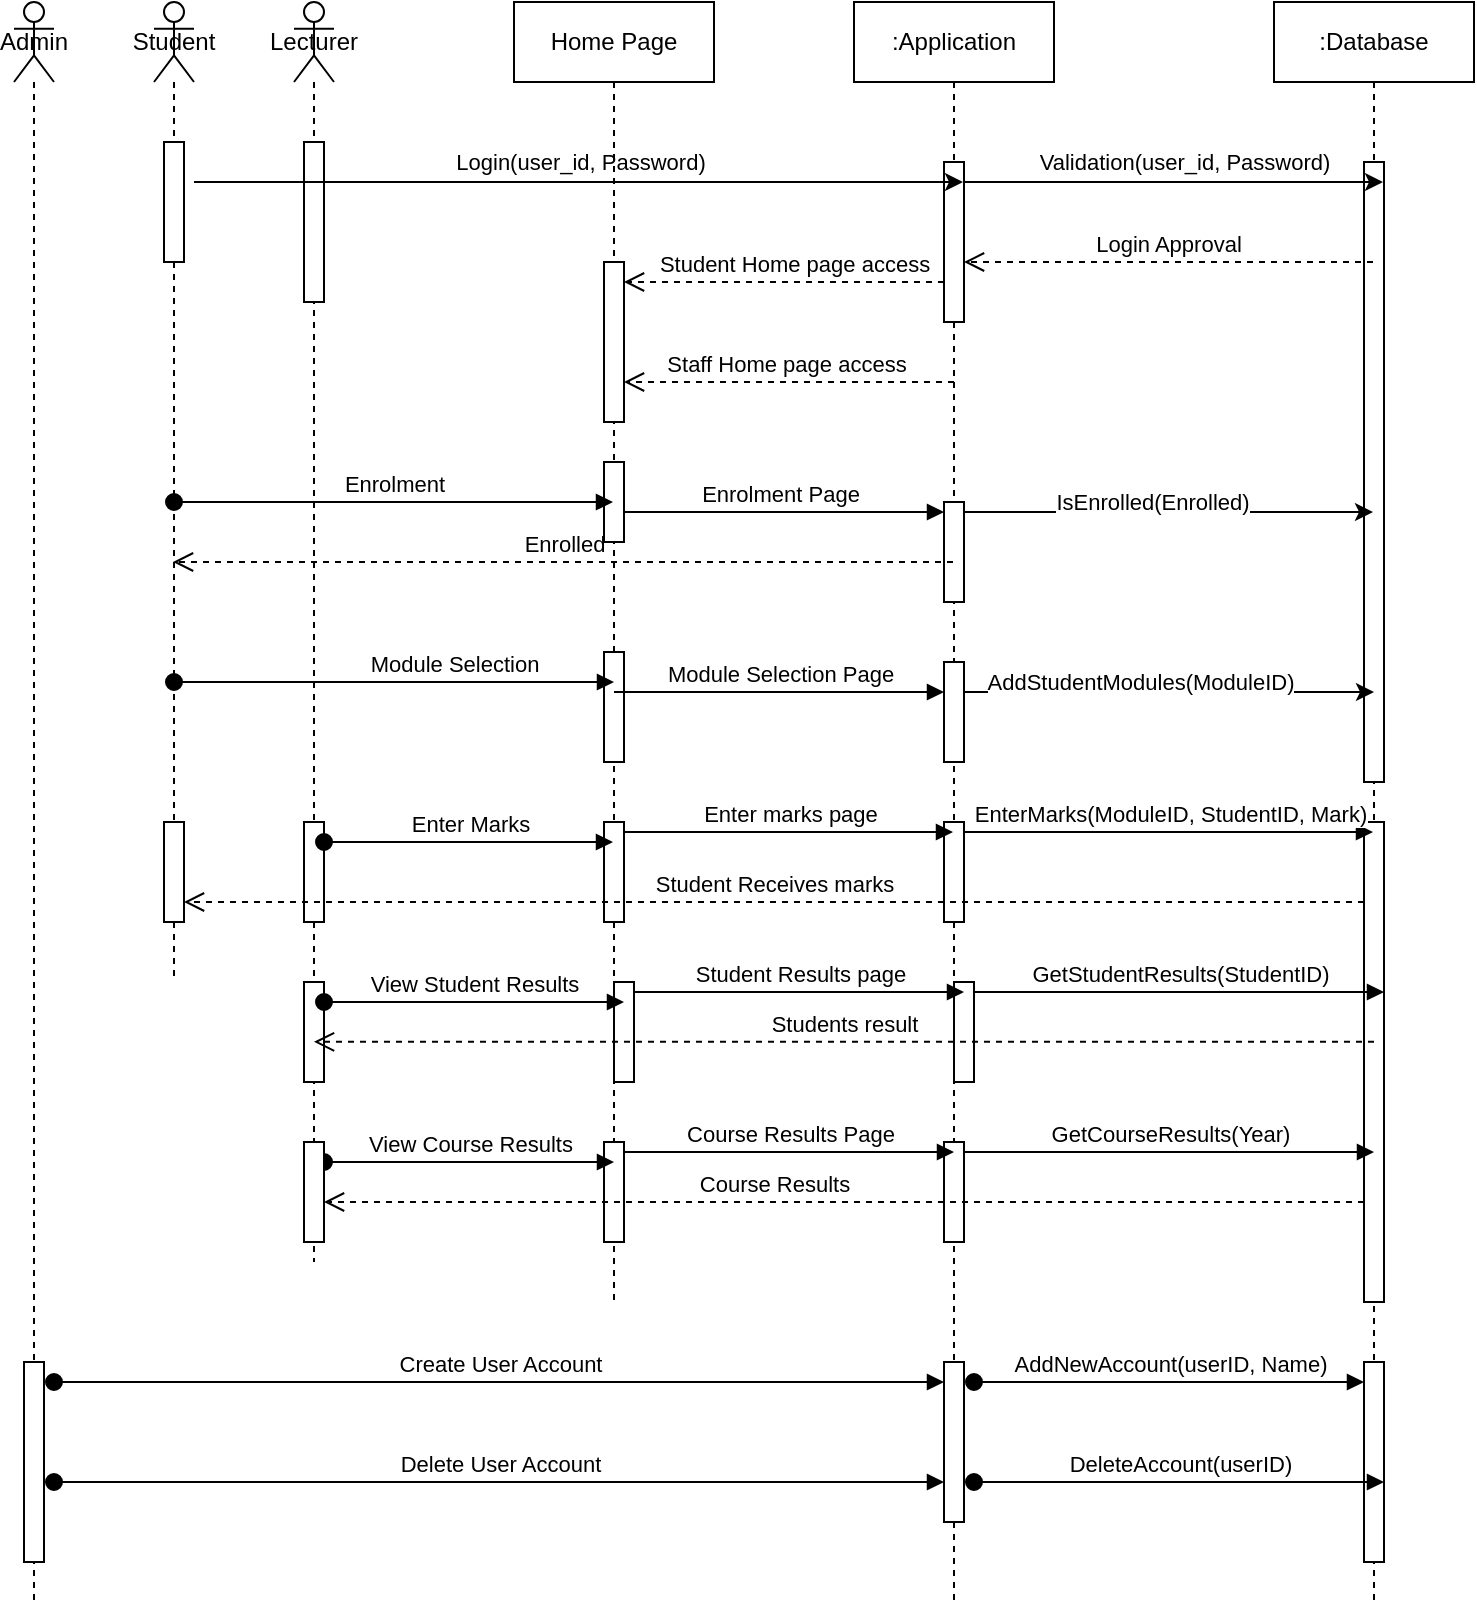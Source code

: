 <mxfile version="24.7.17">
  <diagram name="Page-1" id="2YBvvXClWsGukQMizWep">
    <mxGraphModel dx="1666" dy="747" grid="1" gridSize="10" guides="1" tooltips="1" connect="1" arrows="1" fold="1" page="1" pageScale="1" pageWidth="850" pageHeight="1100" math="0" shadow="0">
      <root>
        <mxCell id="0" />
        <mxCell id="1" parent="0" />
        <mxCell id="pZKHLVV2I5eYefhVrAUv-19" value="Student" style="shape=umlLifeline;perimeter=lifelinePerimeter;whiteSpace=wrap;html=1;container=1;dropTarget=0;collapsible=0;recursiveResize=0;outlineConnect=0;portConstraint=eastwest;newEdgeStyle={&quot;curved&quot;:0,&quot;rounded&quot;:0};participant=umlActor;" parent="1" vertex="1">
          <mxGeometry x="100" y="40" width="20" height="490" as="geometry" />
        </mxCell>
        <mxCell id="pZKHLVV2I5eYefhVrAUv-11" value="" style="html=1;points=[[0,0,0,0,5],[0,1,0,0,-5],[1,0,0,0,5],[1,1,0,0,-5]];perimeter=orthogonalPerimeter;outlineConnect=0;targetShapes=umlLifeline;portConstraint=eastwest;newEdgeStyle={&quot;curved&quot;:0,&quot;rounded&quot;:0};" parent="pZKHLVV2I5eYefhVrAUv-19" vertex="1">
          <mxGeometry x="5" y="70" width="10" height="60" as="geometry" />
        </mxCell>
        <mxCell id="qJ39X5yKAE_ROgauwuPq-9" value="" style="html=1;points=[[0,0,0,0,5],[0,1,0,0,-5],[1,0,0,0,5],[1,1,0,0,-5]];perimeter=orthogonalPerimeter;outlineConnect=0;targetShapes=umlLifeline;portConstraint=eastwest;newEdgeStyle={&quot;curved&quot;:0,&quot;rounded&quot;:0};" vertex="1" parent="pZKHLVV2I5eYefhVrAUv-19">
          <mxGeometry x="5" y="410" width="10" height="50" as="geometry" />
        </mxCell>
        <mxCell id="pZKHLVV2I5eYefhVrAUv-20" value="Lecturer" style="shape=umlLifeline;perimeter=lifelinePerimeter;whiteSpace=wrap;html=1;container=1;dropTarget=0;collapsible=0;recursiveResize=0;outlineConnect=0;portConstraint=eastwest;newEdgeStyle={&quot;curved&quot;:0,&quot;rounded&quot;:0};participant=umlActor;" parent="1" vertex="1">
          <mxGeometry x="170" y="40" width="20" height="630" as="geometry" />
        </mxCell>
        <mxCell id="pZKHLVV2I5eYefhVrAUv-25" value="" style="html=1;points=[[0,0,0,0,5],[0,1,0,0,-5],[1,0,0,0,5],[1,1,0,0,-5]];perimeter=orthogonalPerimeter;outlineConnect=0;targetShapes=umlLifeline;portConstraint=eastwest;newEdgeStyle={&quot;curved&quot;:0,&quot;rounded&quot;:0};" parent="pZKHLVV2I5eYefhVrAUv-20" vertex="1">
          <mxGeometry x="5" y="70" width="10" height="80" as="geometry" />
        </mxCell>
        <mxCell id="qJ39X5yKAE_ROgauwuPq-2" value="" style="html=1;points=[[0,0,0,0,5],[0,1,0,0,-5],[1,0,0,0,5],[1,1,0,0,-5]];perimeter=orthogonalPerimeter;outlineConnect=0;targetShapes=umlLifeline;portConstraint=eastwest;newEdgeStyle={&quot;curved&quot;:0,&quot;rounded&quot;:0};" vertex="1" parent="pZKHLVV2I5eYefhVrAUv-20">
          <mxGeometry x="5" y="410" width="10" height="50" as="geometry" />
        </mxCell>
        <mxCell id="qJ39X5yKAE_ROgauwuPq-13" value="" style="html=1;points=[[0,0,0,0,5],[0,1,0,0,-5],[1,0,0,0,5],[1,1,0,0,-5]];perimeter=orthogonalPerimeter;outlineConnect=0;targetShapes=umlLifeline;portConstraint=eastwest;newEdgeStyle={&quot;curved&quot;:0,&quot;rounded&quot;:0};" vertex="1" parent="pZKHLVV2I5eYefhVrAUv-20">
          <mxGeometry x="5" y="490" width="10" height="50" as="geometry" />
        </mxCell>
        <mxCell id="pZKHLVV2I5eYefhVrAUv-21" value="Admin" style="shape=umlLifeline;perimeter=lifelinePerimeter;whiteSpace=wrap;html=1;container=1;dropTarget=0;collapsible=0;recursiveResize=0;outlineConnect=0;portConstraint=eastwest;newEdgeStyle={&quot;curved&quot;:0,&quot;rounded&quot;:0};participant=umlActor;" parent="1" vertex="1">
          <mxGeometry x="30" y="40" width="20" height="800" as="geometry" />
        </mxCell>
        <mxCell id="qJ39X5yKAE_ROgauwuPq-30" value="" style="html=1;points=[[0,0,0,0,5],[0,1,0,0,-5],[1,0,0,0,5],[1,1,0,0,-5]];perimeter=orthogonalPerimeter;outlineConnect=0;targetShapes=umlLifeline;portConstraint=eastwest;newEdgeStyle={&quot;curved&quot;:0,&quot;rounded&quot;:0};" vertex="1" parent="pZKHLVV2I5eYefhVrAUv-21">
          <mxGeometry x="5" y="680" width="10" height="100" as="geometry" />
        </mxCell>
        <mxCell id="pZKHLVV2I5eYefhVrAUv-22" value=":Application" style="shape=umlLifeline;perimeter=lifelinePerimeter;whiteSpace=wrap;html=1;container=1;dropTarget=0;collapsible=0;recursiveResize=0;outlineConnect=0;portConstraint=eastwest;newEdgeStyle={&quot;curved&quot;:0,&quot;rounded&quot;:0};" parent="1" vertex="1">
          <mxGeometry x="450" y="40" width="100" height="800" as="geometry" />
        </mxCell>
        <mxCell id="pZKHLVV2I5eYefhVrAUv-14" value="" style="html=1;points=[[0,0,0,0,5],[0,1,0,0,-5],[1,0,0,0,5],[1,1,0,0,-5]];perimeter=orthogonalPerimeter;outlineConnect=0;targetShapes=umlLifeline;portConstraint=eastwest;newEdgeStyle={&quot;curved&quot;:0,&quot;rounded&quot;:0};" parent="pZKHLVV2I5eYefhVrAUv-22" vertex="1">
          <mxGeometry x="45" y="80" width="10" height="80" as="geometry" />
        </mxCell>
        <mxCell id="pZKHLVV2I5eYefhVrAUv-33" value="" style="html=1;points=[[0,0,0,0,5],[0,1,0,0,-5],[1,0,0,0,5],[1,1,0,0,-5]];perimeter=orthogonalPerimeter;outlineConnect=0;targetShapes=umlLifeline;portConstraint=eastwest;newEdgeStyle={&quot;curved&quot;:0,&quot;rounded&quot;:0};" parent="pZKHLVV2I5eYefhVrAUv-22" vertex="1">
          <mxGeometry x="45" y="250" width="10" height="50" as="geometry" />
        </mxCell>
        <mxCell id="pZKHLVV2I5eYefhVrAUv-46" value="" style="html=1;points=[[0,0,0,0,5],[0,1,0,0,-5],[1,0,0,0,5],[1,1,0,0,-5]];perimeter=orthogonalPerimeter;outlineConnect=0;targetShapes=umlLifeline;portConstraint=eastwest;newEdgeStyle={&quot;curved&quot;:0,&quot;rounded&quot;:0};" parent="pZKHLVV2I5eYefhVrAUv-22" vertex="1">
          <mxGeometry x="45" y="330" width="10" height="50" as="geometry" />
        </mxCell>
        <mxCell id="qJ39X5yKAE_ROgauwuPq-5" value="" style="html=1;points=[[0,0,0,0,5],[0,1,0,0,-5],[1,0,0,0,5],[1,1,0,0,-5]];perimeter=orthogonalPerimeter;outlineConnect=0;targetShapes=umlLifeline;portConstraint=eastwest;newEdgeStyle={&quot;curved&quot;:0,&quot;rounded&quot;:0};" vertex="1" parent="pZKHLVV2I5eYefhVrAUv-22">
          <mxGeometry x="45" y="410" width="10" height="50" as="geometry" />
        </mxCell>
        <mxCell id="qJ39X5yKAE_ROgauwuPq-32" value="" style="html=1;points=[[0,0,0,0,5],[0,1,0,0,-5],[1,0,0,0,5],[1,1,0,0,-5]];perimeter=orthogonalPerimeter;outlineConnect=0;targetShapes=umlLifeline;portConstraint=eastwest;newEdgeStyle={&quot;curved&quot;:0,&quot;rounded&quot;:0};" vertex="1" parent="pZKHLVV2I5eYefhVrAUv-22">
          <mxGeometry x="45" y="680" width="10" height="80" as="geometry" />
        </mxCell>
        <mxCell id="pZKHLVV2I5eYefhVrAUv-24" value=":Database" style="shape=umlLifeline;perimeter=lifelinePerimeter;whiteSpace=wrap;html=1;container=1;dropTarget=0;collapsible=0;recursiveResize=0;outlineConnect=0;portConstraint=eastwest;newEdgeStyle={&quot;curved&quot;:0,&quot;rounded&quot;:0};" parent="1" vertex="1">
          <mxGeometry x="660" y="40" width="100" height="800" as="geometry" />
        </mxCell>
        <mxCell id="pZKHLVV2I5eYefhVrAUv-23" value="" style="html=1;points=[[0,0,0,0,5],[0,1,0,0,-5],[1,0,0,0,5],[1,1,0,0,-5]];perimeter=orthogonalPerimeter;outlineConnect=0;targetShapes=umlLifeline;portConstraint=eastwest;newEdgeStyle={&quot;curved&quot;:0,&quot;rounded&quot;:0};" parent="pZKHLVV2I5eYefhVrAUv-24" vertex="1">
          <mxGeometry x="45" y="80" width="10" height="310" as="geometry" />
        </mxCell>
        <mxCell id="qJ39X5yKAE_ROgauwuPq-8" value="" style="html=1;points=[[0,0,0,0,5],[0,1,0,0,-5],[1,0,0,0,5],[1,1,0,0,-5]];perimeter=orthogonalPerimeter;outlineConnect=0;targetShapes=umlLifeline;portConstraint=eastwest;newEdgeStyle={&quot;curved&quot;:0,&quot;rounded&quot;:0};" vertex="1" parent="pZKHLVV2I5eYefhVrAUv-24">
          <mxGeometry x="45" y="410" width="10" height="240" as="geometry" />
        </mxCell>
        <mxCell id="qJ39X5yKAE_ROgauwuPq-29" value="" style="html=1;points=[[0,0,0,0,5],[0,1,0,0,-5],[1,0,0,0,5],[1,1,0,0,-5]];perimeter=orthogonalPerimeter;outlineConnect=0;targetShapes=umlLifeline;portConstraint=eastwest;newEdgeStyle={&quot;curved&quot;:0,&quot;rounded&quot;:0};" vertex="1" parent="pZKHLVV2I5eYefhVrAUv-24">
          <mxGeometry x="45" y="680" width="10" height="100" as="geometry" />
        </mxCell>
        <mxCell id="pZKHLVV2I5eYefhVrAUv-27" style="edgeStyle=orthogonalEdgeStyle;rounded=0;orthogonalLoop=1;jettySize=auto;html=1;curved=0;" parent="1" source="pZKHLVV2I5eYefhVrAUv-14" edge="1">
          <mxGeometry relative="1" as="geometry">
            <mxPoint x="714.5" y="130" as="targetPoint" />
            <Array as="points">
              <mxPoint x="575" y="130" />
              <mxPoint x="575" y="130" />
            </Array>
          </mxGeometry>
        </mxCell>
        <mxCell id="pZKHLVV2I5eYefhVrAUv-28" value="Validation(user_id, Password)" style="edgeLabel;html=1;align=center;verticalAlign=middle;resizable=0;points=[];" parent="pZKHLVV2I5eYefhVrAUv-27" vertex="1" connectable="0">
          <mxGeometry x="0.116" relative="1" as="geometry">
            <mxPoint x="-7" y="-10" as="offset" />
          </mxGeometry>
        </mxCell>
        <mxCell id="pZKHLVV2I5eYefhVrAUv-12" style="edgeStyle=orthogonalEdgeStyle;rounded=0;orthogonalLoop=1;jettySize=auto;html=1;curved=0;" parent="1" edge="1">
          <mxGeometry relative="1" as="geometry">
            <mxPoint x="504.5" y="130" as="targetPoint" />
            <mxPoint x="120" y="130" as="sourcePoint" />
            <Array as="points">
              <mxPoint x="395" y="130" />
              <mxPoint x="395" y="130" />
            </Array>
          </mxGeometry>
        </mxCell>
        <mxCell id="pZKHLVV2I5eYefhVrAUv-13" value="Login(user_id, Password)" style="edgeLabel;html=1;align=center;verticalAlign=middle;resizable=0;points=[];" parent="pZKHLVV2I5eYefhVrAUv-12" vertex="1" connectable="0">
          <mxGeometry x="-0.052" y="-1" relative="1" as="geometry">
            <mxPoint x="10" y="-11" as="offset" />
          </mxGeometry>
        </mxCell>
        <mxCell id="pZKHLVV2I5eYefhVrAUv-29" value="Student Home page access" style="html=1;verticalAlign=bottom;endArrow=open;dashed=1;endSize=8;curved=0;rounded=0;" parent="1" edge="1">
          <mxGeometry x="-0.062" relative="1" as="geometry">
            <mxPoint x="495" y="180" as="sourcePoint" />
            <mxPoint x="335" y="180" as="targetPoint" />
            <mxPoint as="offset" />
          </mxGeometry>
        </mxCell>
        <mxCell id="pZKHLVV2I5eYefhVrAUv-34" value="Enrolment Page" style="html=1;verticalAlign=bottom;endArrow=block;curved=0;rounded=0;entryX=0;entryY=0;entryDx=0;entryDy=5;" parent="1" target="pZKHLVV2I5eYefhVrAUv-33" edge="1">
          <mxGeometry relative="1" as="geometry">
            <mxPoint x="329.5" y="295" as="sourcePoint" />
          </mxGeometry>
        </mxCell>
        <mxCell id="pZKHLVV2I5eYefhVrAUv-39" value="Staff Home page access" style="html=1;verticalAlign=bottom;endArrow=open;dashed=1;endSize=8;curved=0;rounded=0;exitX=0.5;exitY=0.75;exitDx=0;exitDy=0;exitPerimeter=0;" parent="1" edge="1">
          <mxGeometry x="0.026" relative="1" as="geometry">
            <mxPoint x="500" y="230" as="sourcePoint" />
            <mxPoint x="335" y="230" as="targetPoint" />
            <mxPoint as="offset" />
          </mxGeometry>
        </mxCell>
        <mxCell id="pZKHLVV2I5eYefhVrAUv-40" value="Login Approval" style="html=1;verticalAlign=bottom;endArrow=open;dashed=1;endSize=8;curved=0;rounded=0;" parent="1" source="pZKHLVV2I5eYefhVrAUv-24" target="pZKHLVV2I5eYefhVrAUv-14" edge="1">
          <mxGeometry relative="1" as="geometry">
            <mxPoint x="620" y="170" as="sourcePoint" />
            <mxPoint x="540" y="170" as="targetPoint" />
            <Array as="points">
              <mxPoint x="580" y="170" />
            </Array>
          </mxGeometry>
        </mxCell>
        <mxCell id="pZKHLVV2I5eYefhVrAUv-41" style="edgeStyle=orthogonalEdgeStyle;rounded=0;orthogonalLoop=1;jettySize=auto;html=1;curved=0;exitX=1;exitY=0;exitDx=0;exitDy=5;exitPerimeter=0;" parent="1" source="pZKHLVV2I5eYefhVrAUv-33" edge="1">
          <mxGeometry relative="1" as="geometry">
            <mxPoint x="709.5" y="295" as="targetPoint" />
            <Array as="points">
              <mxPoint x="640" y="295" />
              <mxPoint x="640" y="295" />
            </Array>
          </mxGeometry>
        </mxCell>
        <mxCell id="pZKHLVV2I5eYefhVrAUv-42" value="IsEnrolled(Enrolled)" style="edgeLabel;html=1;align=center;verticalAlign=middle;resizable=0;points=[];" parent="pZKHLVV2I5eYefhVrAUv-41" vertex="1" connectable="0">
          <mxGeometry x="-0.088" y="-1" relative="1" as="geometry">
            <mxPoint y="-6" as="offset" />
          </mxGeometry>
        </mxCell>
        <mxCell id="pZKHLVV2I5eYefhVrAUv-35" value="Enrolled" style="html=1;verticalAlign=bottom;endArrow=open;dashed=1;endSize=8;curved=0;rounded=0;" parent="1" edge="1">
          <mxGeometry relative="1" as="geometry">
            <mxPoint x="109.5" y="320" as="targetPoint" />
            <mxPoint x="499.5" y="320" as="sourcePoint" />
          </mxGeometry>
        </mxCell>
        <mxCell id="pZKHLVV2I5eYefhVrAUv-43" value="Home Page" style="shape=umlLifeline;perimeter=lifelinePerimeter;whiteSpace=wrap;html=1;container=1;dropTarget=0;collapsible=0;recursiveResize=0;outlineConnect=0;portConstraint=eastwest;newEdgeStyle={&quot;curved&quot;:0,&quot;rounded&quot;:0};" parent="1" vertex="1">
          <mxGeometry x="280" y="40" width="100" height="650" as="geometry" />
        </mxCell>
        <mxCell id="pZKHLVV2I5eYefhVrAUv-44" value="" style="html=1;points=[[0,0,0,0,5],[0,1,0,0,-5],[1,0,0,0,5],[1,1,0,0,-5]];perimeter=orthogonalPerimeter;outlineConnect=0;targetShapes=umlLifeline;portConstraint=eastwest;newEdgeStyle={&quot;curved&quot;:0,&quot;rounded&quot;:0};" parent="pZKHLVV2I5eYefhVrAUv-43" vertex="1">
          <mxGeometry x="45" y="130" width="10" height="80" as="geometry" />
        </mxCell>
        <mxCell id="pZKHLVV2I5eYefhVrAUv-45" value="" style="html=1;points=[[0,0,0,0,5],[0,1,0,0,-5],[1,0,0,0,5],[1,1,0,0,-5]];perimeter=orthogonalPerimeter;outlineConnect=0;targetShapes=umlLifeline;portConstraint=eastwest;newEdgeStyle={&quot;curved&quot;:0,&quot;rounded&quot;:0};" parent="pZKHLVV2I5eYefhVrAUv-43" vertex="1">
          <mxGeometry x="45" y="230" width="10" height="40" as="geometry" />
        </mxCell>
        <mxCell id="pZKHLVV2I5eYefhVrAUv-51" value="" style="html=1;points=[[0,0,0,0,5],[0,1,0,0,-5],[1,0,0,0,5],[1,1,0,0,-5]];perimeter=orthogonalPerimeter;outlineConnect=0;targetShapes=umlLifeline;portConstraint=eastwest;newEdgeStyle={&quot;curved&quot;:0,&quot;rounded&quot;:0};" parent="pZKHLVV2I5eYefhVrAUv-43" vertex="1">
          <mxGeometry x="45" y="325" width="10" height="55" as="geometry" />
        </mxCell>
        <mxCell id="qJ39X5yKAE_ROgauwuPq-4" value="" style="html=1;points=[[0,0,0,0,5],[0,1,0,0,-5],[1,0,0,0,5],[1,1,0,0,-5]];perimeter=orthogonalPerimeter;outlineConnect=0;targetShapes=umlLifeline;portConstraint=eastwest;newEdgeStyle={&quot;curved&quot;:0,&quot;rounded&quot;:0};" vertex="1" parent="pZKHLVV2I5eYefhVrAUv-43">
          <mxGeometry x="45" y="410" width="10" height="50" as="geometry" />
        </mxCell>
        <mxCell id="pZKHLVV2I5eYefhVrAUv-47" value="Module Selection Page" style="html=1;verticalAlign=bottom;endArrow=block;curved=0;rounded=0;" parent="1" target="pZKHLVV2I5eYefhVrAUv-46" edge="1">
          <mxGeometry relative="1" as="geometry">
            <mxPoint x="330" y="385" as="sourcePoint" />
            <mxPoint x="490" y="385" as="targetPoint" />
          </mxGeometry>
        </mxCell>
        <mxCell id="pZKHLVV2I5eYefhVrAUv-48" style="edgeStyle=orthogonalEdgeStyle;rounded=0;orthogonalLoop=1;jettySize=auto;html=1;curved=0;exitX=1;exitY=0;exitDx=0;exitDy=5;exitPerimeter=0;" parent="1" source="pZKHLVV2I5eYefhVrAUv-46" edge="1">
          <mxGeometry relative="1" as="geometry">
            <mxPoint x="710" y="385" as="targetPoint" />
            <Array as="points">
              <mxPoint x="640.5" y="385" />
              <mxPoint x="640.5" y="385" />
            </Array>
          </mxGeometry>
        </mxCell>
        <mxCell id="pZKHLVV2I5eYefhVrAUv-49" value="AddStudentModules(ModuleID)" style="edgeLabel;html=1;align=center;verticalAlign=middle;resizable=0;points=[];" parent="pZKHLVV2I5eYefhVrAUv-48" vertex="1" connectable="0">
          <mxGeometry x="-0.088" y="-1" relative="1" as="geometry">
            <mxPoint y="-6" as="offset" />
          </mxGeometry>
        </mxCell>
        <mxCell id="pZKHLVV2I5eYefhVrAUv-52" value="Enrolment" style="html=1;verticalAlign=bottom;startArrow=oval;startFill=1;endArrow=block;startSize=8;curved=0;rounded=0;" parent="1" target="pZKHLVV2I5eYefhVrAUv-43" edge="1">
          <mxGeometry width="60" relative="1" as="geometry">
            <mxPoint x="110" y="290" as="sourcePoint" />
            <mxPoint x="170" y="290" as="targetPoint" />
          </mxGeometry>
        </mxCell>
        <mxCell id="pZKHLVV2I5eYefhVrAUv-53" value="Module Selection" style="html=1;verticalAlign=bottom;startArrow=oval;startFill=1;endArrow=block;startSize=8;curved=0;rounded=0;" parent="1" edge="1">
          <mxGeometry x="0.273" width="60" relative="1" as="geometry">
            <mxPoint x="110" y="380" as="sourcePoint" />
            <mxPoint x="330" y="380" as="targetPoint" />
            <mxPoint as="offset" />
          </mxGeometry>
        </mxCell>
        <mxCell id="qJ39X5yKAE_ROgauwuPq-3" value="Enter Marks" style="html=1;verticalAlign=bottom;startArrow=oval;startFill=1;endArrow=block;startSize=8;curved=0;rounded=0;" edge="1" parent="1" source="qJ39X5yKAE_ROgauwuPq-2" target="pZKHLVV2I5eYefhVrAUv-43">
          <mxGeometry width="60" relative="1" as="geometry">
            <mxPoint x="210" y="460" as="sourcePoint" />
            <mxPoint x="270" y="460" as="targetPoint" />
            <Array as="points">
              <mxPoint x="260" y="460" />
            </Array>
          </mxGeometry>
        </mxCell>
        <mxCell id="qJ39X5yKAE_ROgauwuPq-6" value="Enter marks page" style="html=1;verticalAlign=bottom;endArrow=block;curved=0;rounded=0;exitX=1;exitY=0;exitDx=0;exitDy=5;exitPerimeter=0;" edge="1" parent="1" source="qJ39X5yKAE_ROgauwuPq-4" target="pZKHLVV2I5eYefhVrAUv-22">
          <mxGeometry width="80" relative="1" as="geometry">
            <mxPoint x="360" y="460" as="sourcePoint" />
            <mxPoint x="440" y="460" as="targetPoint" />
          </mxGeometry>
        </mxCell>
        <mxCell id="qJ39X5yKAE_ROgauwuPq-7" value="EnterMarks(ModuleID, StudentID, Mark)" style="html=1;verticalAlign=bottom;endArrow=block;curved=0;rounded=0;exitX=1;exitY=0;exitDx=0;exitDy=5;exitPerimeter=0;" edge="1" parent="1" source="qJ39X5yKAE_ROgauwuPq-5" target="pZKHLVV2I5eYefhVrAUv-24">
          <mxGeometry width="80" relative="1" as="geometry">
            <mxPoint x="510" y="460" as="sourcePoint" />
            <mxPoint x="650" y="460" as="targetPoint" />
          </mxGeometry>
        </mxCell>
        <mxCell id="qJ39X5yKAE_ROgauwuPq-10" value="Student Receives marks" style="html=1;verticalAlign=bottom;endArrow=open;dashed=1;endSize=8;curved=0;rounded=0;entryX=1;entryY=1;entryDx=0;entryDy=-5;entryPerimeter=0;" edge="1" parent="1">
          <mxGeometry relative="1" as="geometry">
            <mxPoint x="705" y="490" as="sourcePoint" />
            <mxPoint x="115" y="490" as="targetPoint" />
          </mxGeometry>
        </mxCell>
        <mxCell id="qJ39X5yKAE_ROgauwuPq-14" value="" style="html=1;points=[[0,0,0,0,5],[0,1,0,0,-5],[1,0,0,0,5],[1,1,0,0,-5]];perimeter=orthogonalPerimeter;outlineConnect=0;targetShapes=umlLifeline;portConstraint=eastwest;newEdgeStyle={&quot;curved&quot;:0,&quot;rounded&quot;:0};" vertex="1" parent="1">
          <mxGeometry x="500" y="530" width="10" height="50" as="geometry" />
        </mxCell>
        <mxCell id="qJ39X5yKAE_ROgauwuPq-15" value="" style="html=1;points=[[0,0,0,0,5],[0,1,0,0,-5],[1,0,0,0,5],[1,1,0,0,-5]];perimeter=orthogonalPerimeter;outlineConnect=0;targetShapes=umlLifeline;portConstraint=eastwest;newEdgeStyle={&quot;curved&quot;:0,&quot;rounded&quot;:0};" vertex="1" parent="1">
          <mxGeometry x="330" y="530" width="10" height="50" as="geometry" />
        </mxCell>
        <mxCell id="qJ39X5yKAE_ROgauwuPq-16" value="View Student Results" style="html=1;verticalAlign=bottom;startArrow=oval;startFill=1;endArrow=block;startSize=8;curved=0;rounded=0;" edge="1" parent="1" source="qJ39X5yKAE_ROgauwuPq-13">
          <mxGeometry width="60" relative="1" as="geometry">
            <mxPoint x="215" y="540" as="sourcePoint" />
            <mxPoint x="335" y="540" as="targetPoint" />
            <Array as="points">
              <mxPoint x="265" y="540" />
            </Array>
          </mxGeometry>
        </mxCell>
        <mxCell id="qJ39X5yKAE_ROgauwuPq-17" value="Student Results page" style="html=1;verticalAlign=bottom;endArrow=block;curved=0;rounded=0;exitX=1;exitY=0;exitDx=0;exitDy=5;exitPerimeter=0;" edge="1" parent="1" source="qJ39X5yKAE_ROgauwuPq-15">
          <mxGeometry width="80" relative="1" as="geometry">
            <mxPoint x="365" y="540" as="sourcePoint" />
            <mxPoint x="505" y="535" as="targetPoint" />
          </mxGeometry>
        </mxCell>
        <mxCell id="qJ39X5yKAE_ROgauwuPq-18" value="GetStudentResults(StudentID)" style="html=1;verticalAlign=bottom;endArrow=block;curved=0;rounded=0;exitX=1;exitY=0;exitDx=0;exitDy=5;exitPerimeter=0;" edge="1" parent="1" source="qJ39X5yKAE_ROgauwuPq-14">
          <mxGeometry width="80" relative="1" as="geometry">
            <mxPoint x="515" y="540" as="sourcePoint" />
            <mxPoint x="715" y="535" as="targetPoint" />
          </mxGeometry>
        </mxCell>
        <mxCell id="qJ39X5yKAE_ROgauwuPq-20" value="Students result" style="html=1;verticalAlign=bottom;endArrow=open;dashed=1;endSize=8;curved=0;rounded=0;exitX=0.5;exitY=0.458;exitDx=0;exitDy=0;exitPerimeter=0;" edge="1" parent="1" source="qJ39X5yKAE_ROgauwuPq-8" target="pZKHLVV2I5eYefhVrAUv-20">
          <mxGeometry relative="1" as="geometry">
            <mxPoint x="700" y="560" as="sourcePoint" />
            <mxPoint x="620" y="560" as="targetPoint" />
          </mxGeometry>
        </mxCell>
        <mxCell id="qJ39X5yKAE_ROgauwuPq-22" value="" style="html=1;points=[[0,0,0,0,5],[0,1,0,0,-5],[1,0,0,0,5],[1,1,0,0,-5]];perimeter=orthogonalPerimeter;outlineConnect=0;targetShapes=umlLifeline;portConstraint=eastwest;newEdgeStyle={&quot;curved&quot;:0,&quot;rounded&quot;:0};" vertex="1" parent="1">
          <mxGeometry x="495" y="610" width="10" height="50" as="geometry" />
        </mxCell>
        <mxCell id="qJ39X5yKAE_ROgauwuPq-23" value="" style="html=1;points=[[0,0,0,0,5],[0,1,0,0,-5],[1,0,0,0,5],[1,1,0,0,-5]];perimeter=orthogonalPerimeter;outlineConnect=0;targetShapes=umlLifeline;portConstraint=eastwest;newEdgeStyle={&quot;curved&quot;:0,&quot;rounded&quot;:0};" vertex="1" parent="1">
          <mxGeometry x="325" y="610" width="10" height="50" as="geometry" />
        </mxCell>
        <mxCell id="qJ39X5yKAE_ROgauwuPq-24" value="View Course Results" style="html=1;verticalAlign=bottom;startArrow=oval;startFill=1;endArrow=block;startSize=8;curved=0;rounded=0;" edge="1" parent="1" source="qJ39X5yKAE_ROgauwuPq-21">
          <mxGeometry width="60" relative="1" as="geometry">
            <mxPoint x="210" y="620" as="sourcePoint" />
            <mxPoint x="330" y="620" as="targetPoint" />
            <Array as="points">
              <mxPoint x="260" y="620" />
            </Array>
          </mxGeometry>
        </mxCell>
        <mxCell id="qJ39X5yKAE_ROgauwuPq-25" value="Course Results Page" style="html=1;verticalAlign=bottom;endArrow=block;curved=0;rounded=0;exitX=1;exitY=0;exitDx=0;exitDy=5;exitPerimeter=0;" edge="1" parent="1" source="qJ39X5yKAE_ROgauwuPq-23">
          <mxGeometry width="80" relative="1" as="geometry">
            <mxPoint x="360" y="620" as="sourcePoint" />
            <mxPoint x="500" y="615" as="targetPoint" />
          </mxGeometry>
        </mxCell>
        <mxCell id="qJ39X5yKAE_ROgauwuPq-26" value="GetCourseResults(Year)" style="html=1;verticalAlign=bottom;endArrow=block;curved=0;rounded=0;exitX=1;exitY=0;exitDx=0;exitDy=5;exitPerimeter=0;" edge="1" parent="1" source="qJ39X5yKAE_ROgauwuPq-22">
          <mxGeometry width="80" relative="1" as="geometry">
            <mxPoint x="510" y="620" as="sourcePoint" />
            <mxPoint x="710" y="615" as="targetPoint" />
          </mxGeometry>
        </mxCell>
        <mxCell id="qJ39X5yKAE_ROgauwuPq-27" value="Course Results" style="html=1;verticalAlign=bottom;endArrow=open;dashed=1;endSize=8;curved=0;rounded=0;exitX=0.5;exitY=0.458;exitDx=0;exitDy=0;exitPerimeter=0;" edge="1" parent="1" source="qJ39X5yKAE_ROgauwuPq-21">
          <mxGeometry x="-1" y="230" relative="1" as="geometry">
            <mxPoint x="705" y="640" as="sourcePoint" />
            <mxPoint x="175" y="640" as="targetPoint" />
            <mxPoint x="42" y="-125" as="offset" />
          </mxGeometry>
        </mxCell>
        <mxCell id="qJ39X5yKAE_ROgauwuPq-28" value="" style="html=1;verticalAlign=bottom;endArrow=open;dashed=1;endSize=8;curved=0;rounded=0;exitX=0.5;exitY=0.458;exitDx=0;exitDy=0;exitPerimeter=0;" edge="1" parent="1" target="qJ39X5yKAE_ROgauwuPq-21">
          <mxGeometry relative="1" as="geometry">
            <mxPoint x="705" y="640" as="sourcePoint" />
            <mxPoint x="175" y="640" as="targetPoint" />
          </mxGeometry>
        </mxCell>
        <mxCell id="qJ39X5yKAE_ROgauwuPq-21" value="" style="html=1;points=[[0,0,0,0,5],[0,1,0,0,-5],[1,0,0,0,5],[1,1,0,0,-5]];perimeter=orthogonalPerimeter;outlineConnect=0;targetShapes=umlLifeline;portConstraint=eastwest;newEdgeStyle={&quot;curved&quot;:0,&quot;rounded&quot;:0};" vertex="1" parent="1">
          <mxGeometry x="175" y="610" width="10" height="50" as="geometry" />
        </mxCell>
        <mxCell id="qJ39X5yKAE_ROgauwuPq-33" value="Create User Account" style="html=1;verticalAlign=bottom;startArrow=oval;startFill=1;endArrow=block;startSize=8;curved=0;rounded=0;" edge="1" parent="1" target="qJ39X5yKAE_ROgauwuPq-32">
          <mxGeometry width="60" relative="1" as="geometry">
            <mxPoint x="50" y="730" as="sourcePoint" />
            <mxPoint x="190" y="760" as="targetPoint" />
            <Array as="points">
              <mxPoint x="220" y="730" />
            </Array>
          </mxGeometry>
        </mxCell>
        <mxCell id="qJ39X5yKAE_ROgauwuPq-34" value="AddNewAccount(userID, Name)" style="html=1;verticalAlign=bottom;startArrow=oval;startFill=1;endArrow=block;startSize=8;curved=0;rounded=0;" edge="1" parent="1" target="qJ39X5yKAE_ROgauwuPq-29">
          <mxGeometry width="60" relative="1" as="geometry">
            <mxPoint x="510" y="730" as="sourcePoint" />
            <mxPoint x="570" y="740" as="targetPoint" />
            <Array as="points">
              <mxPoint x="570" y="730" />
            </Array>
          </mxGeometry>
        </mxCell>
        <mxCell id="qJ39X5yKAE_ROgauwuPq-35" value="Delete User Account" style="html=1;verticalAlign=bottom;startArrow=oval;startFill=1;endArrow=block;startSize=8;curved=0;rounded=0;" edge="1" parent="1" target="qJ39X5yKAE_ROgauwuPq-32">
          <mxGeometry width="60" relative="1" as="geometry">
            <mxPoint x="50" y="780" as="sourcePoint" />
            <mxPoint x="490" y="780" as="targetPoint" />
            <Array as="points">
              <mxPoint x="280" y="780" />
            </Array>
          </mxGeometry>
        </mxCell>
        <mxCell id="qJ39X5yKAE_ROgauwuPq-36" value="DeleteAccount(userID)" style="html=1;verticalAlign=bottom;startArrow=oval;startFill=1;endArrow=block;startSize=8;curved=0;rounded=0;" edge="1" parent="1">
          <mxGeometry width="60" relative="1" as="geometry">
            <mxPoint x="510" y="780" as="sourcePoint" />
            <mxPoint x="715" y="780" as="targetPoint" />
          </mxGeometry>
        </mxCell>
      </root>
    </mxGraphModel>
  </diagram>
</mxfile>
